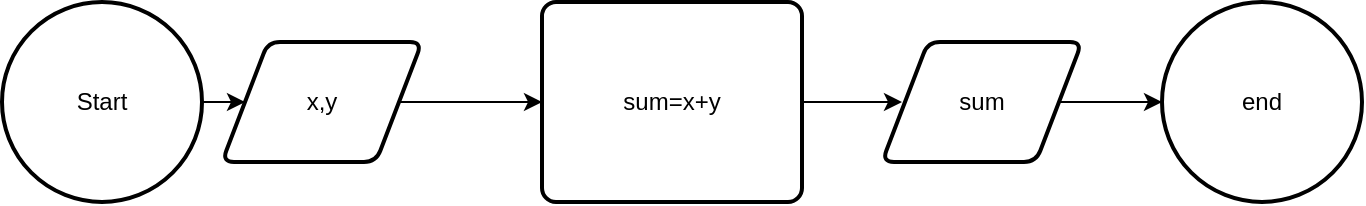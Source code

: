 <mxfile version="25.0.3">
  <diagram name="Page-1" id="0tYfYXr-6ZCdoHBbATqD">
    <mxGraphModel dx="1892" dy="565" grid="1" gridSize="10" guides="1" tooltips="1" connect="1" arrows="1" fold="1" page="1" pageScale="1" pageWidth="850" pageHeight="1100" math="0" shadow="0">
      <root>
        <mxCell id="0" />
        <mxCell id="1" parent="0" />
        <mxCell id="kVDW3fFyoO3Oo5o5yS70-12" style="edgeStyle=orthogonalEdgeStyle;rounded=0;orthogonalLoop=1;jettySize=auto;html=1;" edge="1" parent="1" source="kVDW3fFyoO3Oo5o5yS70-11" target="kVDW3fFyoO3Oo5o5yS70-13">
          <mxGeometry relative="1" as="geometry">
            <mxPoint x="-590" y="270" as="targetPoint" />
          </mxGeometry>
        </mxCell>
        <mxCell id="kVDW3fFyoO3Oo5o5yS70-11" value="Start" style="strokeWidth=2;html=1;shape=mxgraph.flowchart.start_2;whiteSpace=wrap;" vertex="1" parent="1">
          <mxGeometry x="-750" y="220" width="100" height="100" as="geometry" />
        </mxCell>
        <mxCell id="kVDW3fFyoO3Oo5o5yS70-14" style="edgeStyle=orthogonalEdgeStyle;rounded=0;orthogonalLoop=1;jettySize=auto;html=1;" edge="1" parent="1" source="kVDW3fFyoO3Oo5o5yS70-13">
          <mxGeometry relative="1" as="geometry">
            <mxPoint x="-480" y="270" as="targetPoint" />
          </mxGeometry>
        </mxCell>
        <mxCell id="kVDW3fFyoO3Oo5o5yS70-13" value="x,y" style="shape=parallelogram;html=1;strokeWidth=2;perimeter=parallelogramPerimeter;whiteSpace=wrap;rounded=1;arcSize=12;size=0.23;" vertex="1" parent="1">
          <mxGeometry x="-640" y="240" width="100" height="60" as="geometry" />
        </mxCell>
        <mxCell id="kVDW3fFyoO3Oo5o5yS70-16" style="edgeStyle=orthogonalEdgeStyle;rounded=0;orthogonalLoop=1;jettySize=auto;html=1;" edge="1" parent="1" source="kVDW3fFyoO3Oo5o5yS70-15">
          <mxGeometry relative="1" as="geometry">
            <mxPoint x="-300" y="270" as="targetPoint" />
          </mxGeometry>
        </mxCell>
        <mxCell id="kVDW3fFyoO3Oo5o5yS70-15" value="sum=x+y" style="rounded=1;whiteSpace=wrap;html=1;absoluteArcSize=1;arcSize=14;strokeWidth=2;" vertex="1" parent="1">
          <mxGeometry x="-480" y="220" width="130" height="100" as="geometry" />
        </mxCell>
        <mxCell id="kVDW3fFyoO3Oo5o5yS70-18" style="edgeStyle=orthogonalEdgeStyle;rounded=0;orthogonalLoop=1;jettySize=auto;html=1;" edge="1" parent="1" source="kVDW3fFyoO3Oo5o5yS70-17">
          <mxGeometry relative="1" as="geometry">
            <mxPoint x="-170" y="270" as="targetPoint" />
          </mxGeometry>
        </mxCell>
        <mxCell id="kVDW3fFyoO3Oo5o5yS70-17" value="sum" style="shape=parallelogram;html=1;strokeWidth=2;perimeter=parallelogramPerimeter;whiteSpace=wrap;rounded=1;arcSize=12;size=0.23;" vertex="1" parent="1">
          <mxGeometry x="-310" y="240" width="100" height="60" as="geometry" />
        </mxCell>
        <mxCell id="kVDW3fFyoO3Oo5o5yS70-19" value="end" style="strokeWidth=2;html=1;shape=mxgraph.flowchart.start_2;whiteSpace=wrap;" vertex="1" parent="1">
          <mxGeometry x="-170" y="220" width="100" height="100" as="geometry" />
        </mxCell>
      </root>
    </mxGraphModel>
  </diagram>
</mxfile>
